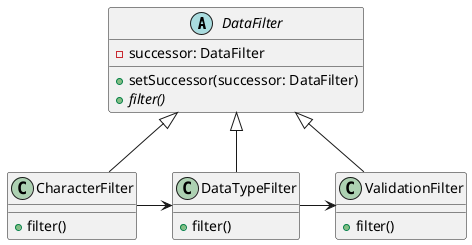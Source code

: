 @startuml

abstract class DataFilter {
    -successor: DataFilter
    +setSuccessor(successor: DataFilter)
    {abstract} +filter()
}

class CharacterFilter {
    +filter()
}

class DataTypeFilter {
    +filter()
}

class ValidationFilter {
    +filter()
}

DataFilter <|-- CharacterFilter
DataFilter <|-- DataTypeFilter
DataFilter <|-- ValidationFilter

CharacterFilter -right-> DataTypeFilter
DataTypeFilter -right-> ValidationFilter

@enduml
